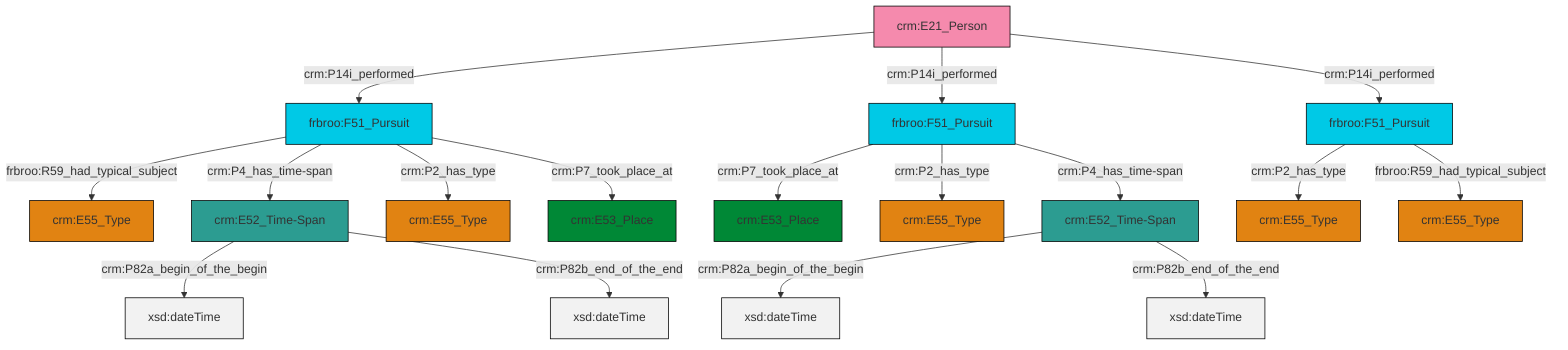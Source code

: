 graph TD
classDef Literal fill:#f2f2f2,stroke:#000000;
classDef CRM_Entity fill:#FFFFFF,stroke:#000000;
classDef Temporal_Entity fill:#00C9E6, stroke:#000000;
classDef Type fill:#E18312, stroke:#000000;
classDef Time-Span fill:#2C9C91, stroke:#000000;
classDef Appellation fill:#FFEB7F, stroke:#000000;
classDef Place fill:#008836, stroke:#000000;
classDef Persistent_Item fill:#B266B2, stroke:#000000;
classDef Conceptual_Object fill:#FFD700, stroke:#000000;
classDef Physical_Thing fill:#D2B48C, stroke:#000000;
classDef Actor fill:#f58aad, stroke:#000000;
classDef PC_Classes fill:#4ce600, stroke:#000000;
classDef Multi fill:#cccccc,stroke:#000000;

0["frbroo:F51_Pursuit"]:::Temporal_Entity -->|crm:P2_has_type| 1["crm:E55_Type"]:::Type
9["frbroo:F51_Pursuit"]:::Temporal_Entity -->|frbroo:R59_had_typical_subject| 10["crm:E55_Type"]:::Type
11["frbroo:F51_Pursuit"]:::Temporal_Entity -->|crm:P7_took_place_at| 12["crm:E53_Place"]:::Place
9["frbroo:F51_Pursuit"]:::Temporal_Entity -->|crm:P4_has_time-span| 13["crm:E52_Time-Span"]:::Time-Span
19["crm:E21_Person"]:::Actor -->|crm:P14i_performed| 9["frbroo:F51_Pursuit"]:::Temporal_Entity
13["crm:E52_Time-Span"]:::Time-Span -->|crm:P82a_begin_of_the_begin| 20[xsd:dateTime]:::Literal
9["frbroo:F51_Pursuit"]:::Temporal_Entity -->|crm:P2_has_type| 16["crm:E55_Type"]:::Type
11["frbroo:F51_Pursuit"]:::Temporal_Entity -->|crm:P2_has_type| 23["crm:E55_Type"]:::Type
9["frbroo:F51_Pursuit"]:::Temporal_Entity -->|crm:P7_took_place_at| 7["crm:E53_Place"]:::Place
0["frbroo:F51_Pursuit"]:::Temporal_Entity -->|frbroo:R59_had_typical_subject| 4["crm:E55_Type"]:::Type
2["crm:E52_Time-Span"]:::Time-Span -->|crm:P82a_begin_of_the_begin| 26[xsd:dateTime]:::Literal
13["crm:E52_Time-Span"]:::Time-Span -->|crm:P82b_end_of_the_end| 29[xsd:dateTime]:::Literal
19["crm:E21_Person"]:::Actor -->|crm:P14i_performed| 11["frbroo:F51_Pursuit"]:::Temporal_Entity
11["frbroo:F51_Pursuit"]:::Temporal_Entity -->|crm:P4_has_time-span| 2["crm:E52_Time-Span"]:::Time-Span
19["crm:E21_Person"]:::Actor -->|crm:P14i_performed| 0["frbroo:F51_Pursuit"]:::Temporal_Entity
2["crm:E52_Time-Span"]:::Time-Span -->|crm:P82b_end_of_the_end| 31[xsd:dateTime]:::Literal